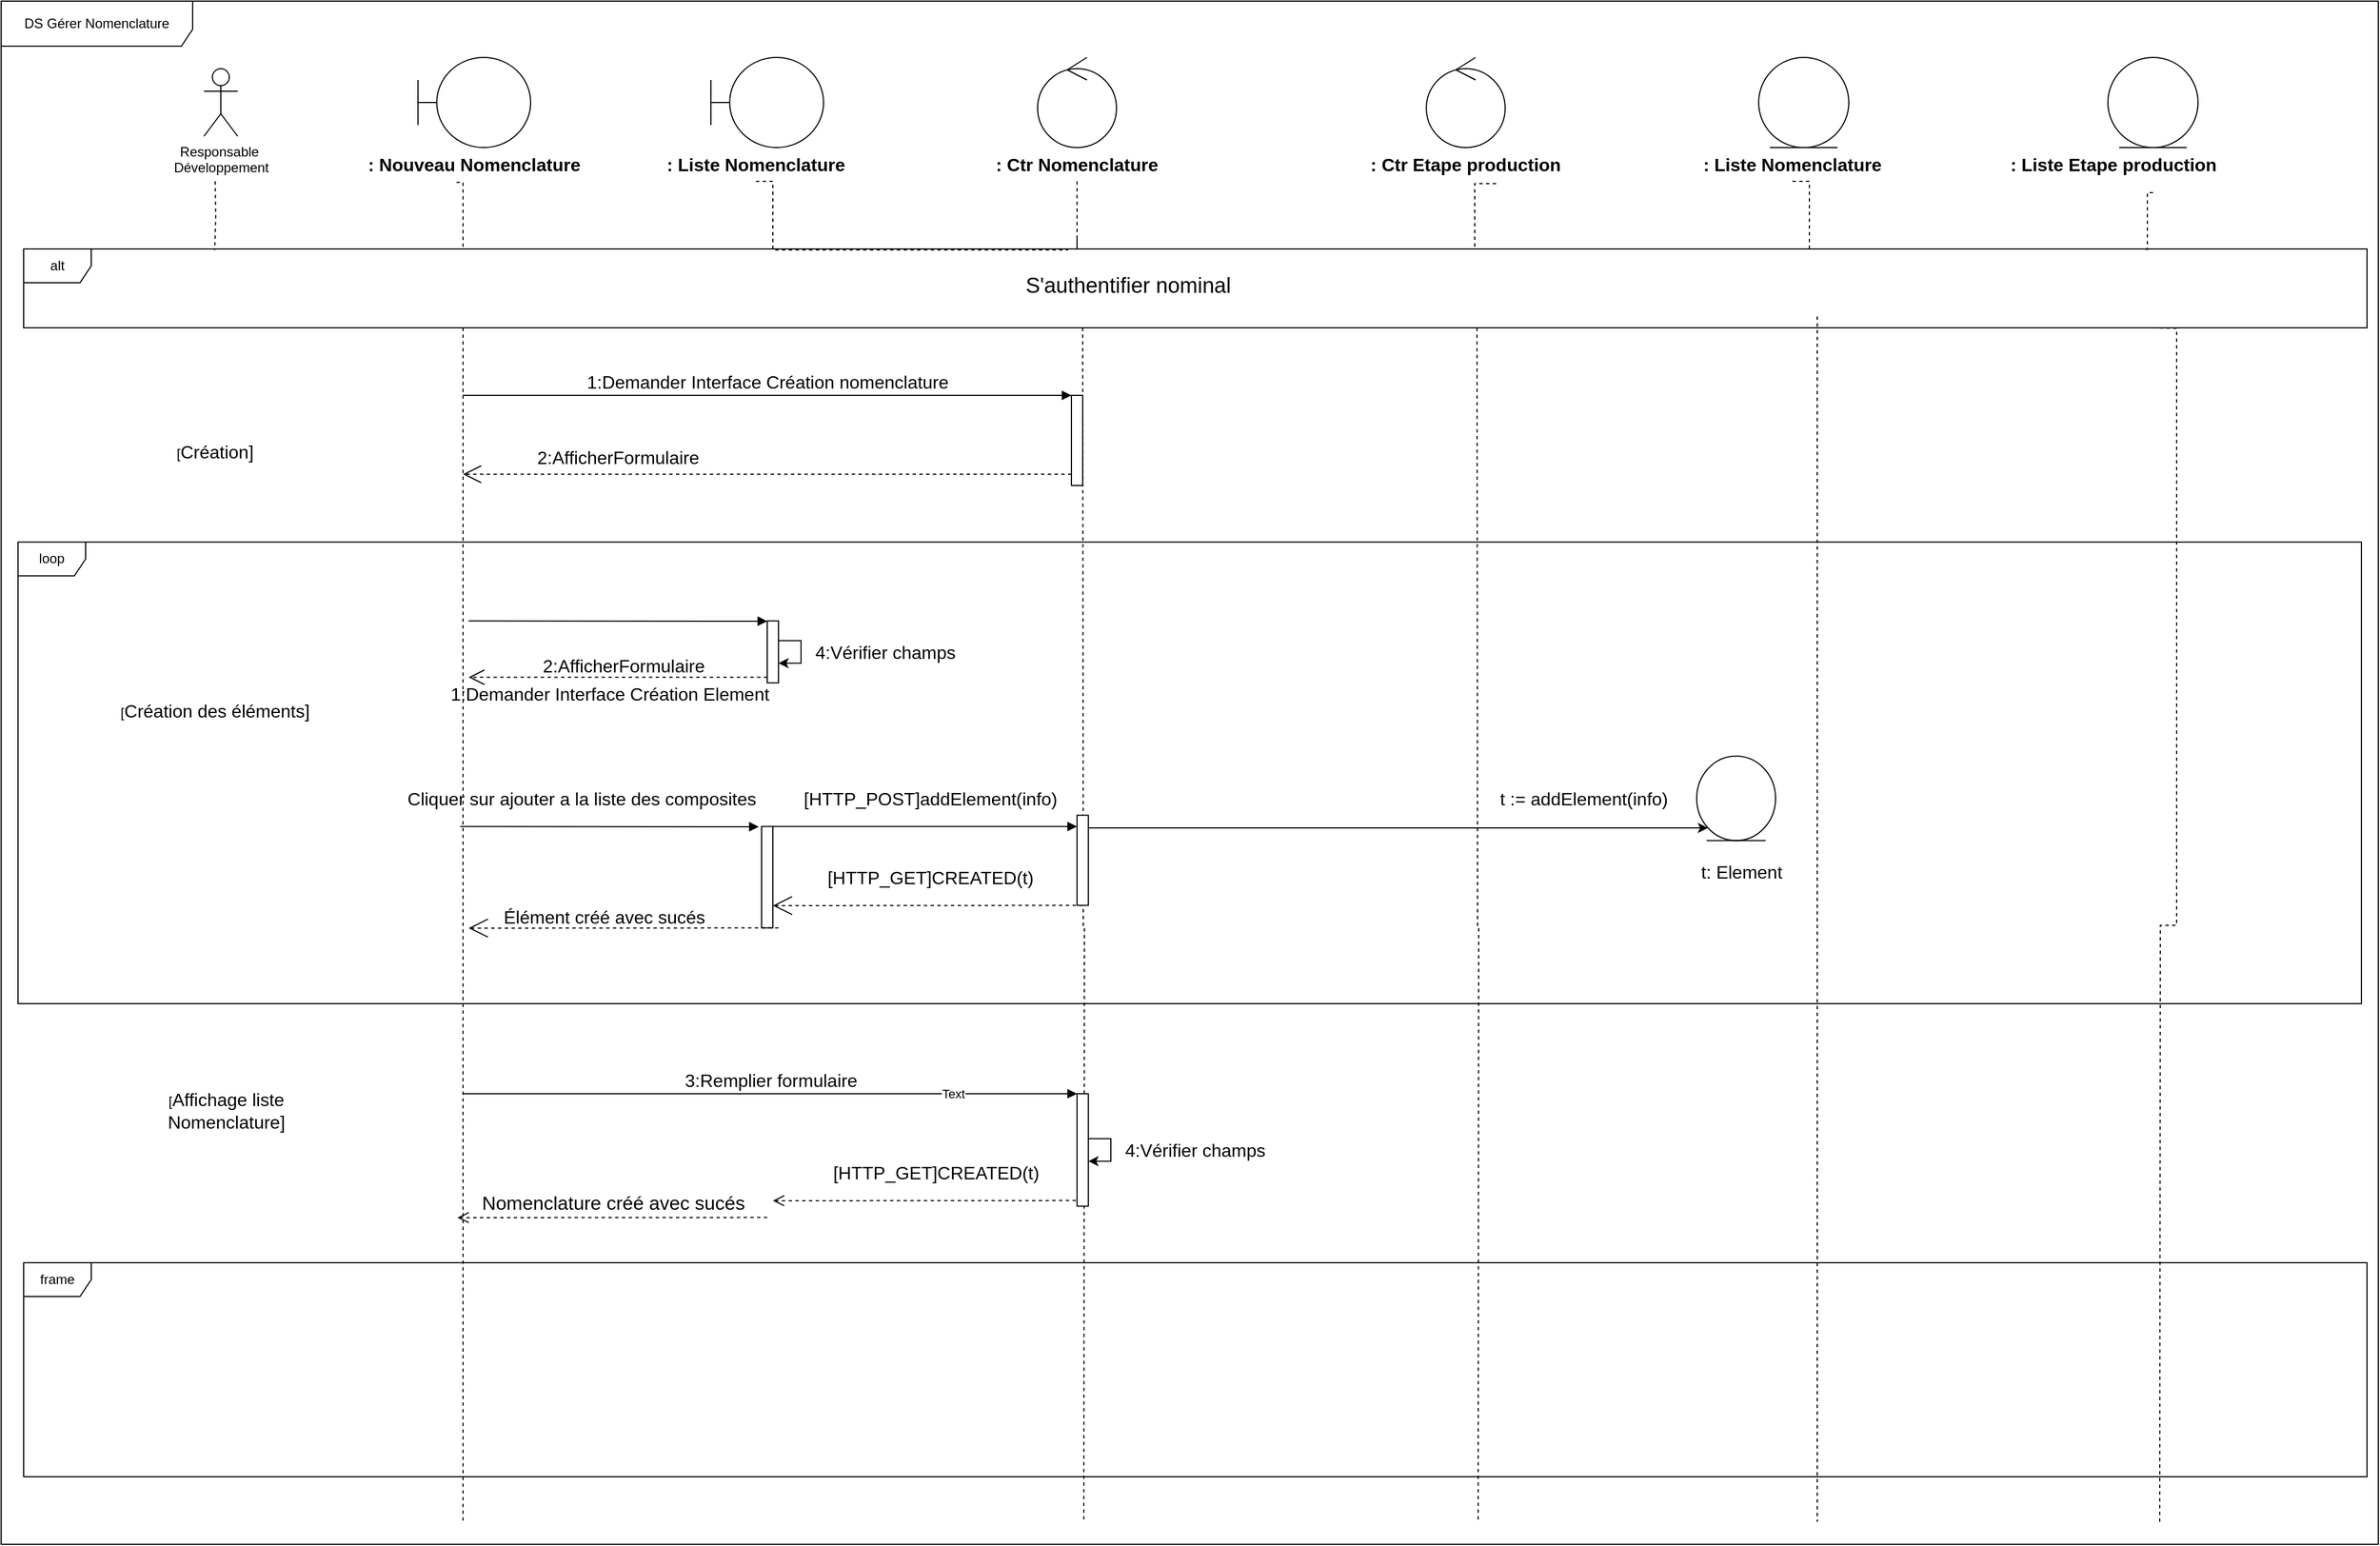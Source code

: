 <mxfile version="21.3.7" type="gitlab">
  <diagram name="Page-1" id="HHhuCHVrDzRqCsU30l4w">
    <mxGraphModel dx="3133" dy="2454" grid="1" gridSize="10" guides="1" tooltips="1" connect="1" arrows="1" fold="1" page="1" pageScale="1" pageWidth="827" pageHeight="1169" math="0" shadow="0">
      <root>
        <mxCell id="0" />
        <mxCell id="1" parent="0" />
        <mxCell id="67tb0t_BVhYQ47Y2KXhV-3" value="Responsable&amp;nbsp;&lt;br&gt;Développement" style="shape=umlActor;verticalLabelPosition=bottom;verticalAlign=top;html=1;outlineConnect=0;" vertex="1" parent="1">
          <mxGeometry x="-300" y="-80" width="30" height="60" as="geometry" />
        </mxCell>
        <mxCell id="67tb0t_BVhYQ47Y2KXhV-4" value="" style="edgeStyle=orthogonalEdgeStyle;rounded=0;orthogonalLoop=1;jettySize=auto;html=1;endArrow=none;endFill=0;dashed=1;exitX=0.421;exitY=1.03;exitDx=0;exitDy=0;exitPerimeter=0;" edge="1" parent="1" source="67tb0t_BVhYQ47Y2KXhV-18">
          <mxGeometry relative="1" as="geometry">
            <Array as="points">
              <mxPoint x="-70" y="21" />
            </Array>
            <mxPoint x="-70" y="80" as="targetPoint" />
          </mxGeometry>
        </mxCell>
        <mxCell id="67tb0t_BVhYQ47Y2KXhV-5" value="" style="shape=umlBoundary;whiteSpace=wrap;html=1;" vertex="1" parent="1">
          <mxGeometry x="-110" y="-90" width="100" height="80" as="geometry" />
        </mxCell>
        <mxCell id="67tb0t_BVhYQ47Y2KXhV-6" style="edgeStyle=orthogonalEdgeStyle;rounded=0;orthogonalLoop=1;jettySize=auto;html=1;entryX=0.454;entryY=0.013;entryDx=0;entryDy=0;entryPerimeter=0;endArrow=none;endFill=0;dashed=1;exitX=0.5;exitY=1;exitDx=0;exitDy=0;" edge="1" parent="1" source="67tb0t_BVhYQ47Y2KXhV-17">
          <mxGeometry relative="1" as="geometry">
            <Array as="points">
              <mxPoint x="205" y="20" />
              <mxPoint x="205" y="81" />
            </Array>
            <mxPoint x="467.08" y="80.91" as="targetPoint" />
          </mxGeometry>
        </mxCell>
        <mxCell id="67tb0t_BVhYQ47Y2KXhV-7" value="" style="shape=umlBoundary;whiteSpace=wrap;html=1;" vertex="1" parent="1">
          <mxGeometry x="150" y="-90" width="100" height="80" as="geometry" />
        </mxCell>
        <mxCell id="67tb0t_BVhYQ47Y2KXhV-14" style="edgeStyle=orthogonalEdgeStyle;rounded=0;orthogonalLoop=1;jettySize=auto;html=1;endArrow=none;endFill=0;dashed=1;exitX=0.5;exitY=1;exitDx=0;exitDy=0;" edge="1" parent="1" source="67tb0t_BVhYQ47Y2KXhV-16">
          <mxGeometry relative="1" as="geometry">
            <mxPoint x="475" y="70" as="targetPoint" />
            <Array as="points">
              <mxPoint x="475" y="80" />
            </Array>
          </mxGeometry>
        </mxCell>
        <mxCell id="67tb0t_BVhYQ47Y2KXhV-15" value="" style="ellipse;shape=umlControl;whiteSpace=wrap;html=1;" vertex="1" parent="1">
          <mxGeometry x="440" y="-90" width="70" height="80" as="geometry" />
        </mxCell>
        <mxCell id="67tb0t_BVhYQ47Y2KXhV-16" value="&lt;span style=&quot;font-size: 16px;&quot;&gt;&lt;b&gt;: Ctr Nomenclature&lt;/b&gt;&lt;/span&gt;" style="text;html=1;strokeColor=none;fillColor=none;align=center;verticalAlign=middle;whiteSpace=wrap;rounded=0;" vertex="1" parent="1">
          <mxGeometry x="400" y="-10" width="150" height="30" as="geometry" />
        </mxCell>
        <mxCell id="67tb0t_BVhYQ47Y2KXhV-17" value="&lt;span style=&quot;font-size: 16px;&quot;&gt;&lt;b&gt;: Liste Nomenclature&lt;/b&gt;&lt;/span&gt;" style="text;html=1;strokeColor=none;fillColor=none;align=center;verticalAlign=middle;whiteSpace=wrap;rounded=0;" vertex="1" parent="1">
          <mxGeometry x="100" y="-10" width="180" height="30" as="geometry" />
        </mxCell>
        <mxCell id="67tb0t_BVhYQ47Y2KXhV-18" value="&lt;span style=&quot;font-size: 16px;&quot;&gt;&lt;b&gt;: Nouveau Nomenclature&lt;/b&gt;&lt;/span&gt;" style="text;html=1;strokeColor=none;fillColor=none;align=center;verticalAlign=middle;whiteSpace=wrap;rounded=0;" vertex="1" parent="1">
          <mxGeometry x="-160" y="-10" width="200" height="30" as="geometry" />
        </mxCell>
        <mxCell id="67tb0t_BVhYQ47Y2KXhV-20" value="&lt;font style=&quot;&quot;&gt;&lt;span style=&quot;font-size: 16px;&quot;&gt;&lt;b&gt;: Ctr Etape production&lt;/b&gt;&lt;/span&gt;&lt;br&gt;&lt;/font&gt;" style="text;html=1;strokeColor=none;fillColor=none;align=center;verticalAlign=middle;whiteSpace=wrap;rounded=0;" vertex="1" parent="1">
          <mxGeometry x="730" y="-10" width="180" height="30" as="geometry" />
        </mxCell>
        <mxCell id="67tb0t_BVhYQ47Y2KXhV-21" style="edgeStyle=orthogonalEdgeStyle;rounded=0;orthogonalLoop=1;jettySize=auto;html=1;entryX=0.895;entryY=0;entryDx=0;entryDy=0;entryPerimeter=0;endArrow=none;endFill=0;dashed=1;exitX=0.65;exitY=1.067;exitDx=0;exitDy=0;exitPerimeter=0;" edge="1" parent="1" source="67tb0t_BVhYQ47Y2KXhV-20">
          <mxGeometry relative="1" as="geometry">
            <mxPoint x="485" y="30" as="sourcePoint" />
            <mxPoint x="1357.9" y="80" as="targetPoint" />
            <Array as="points">
              <mxPoint x="828" y="80" />
            </Array>
          </mxGeometry>
        </mxCell>
        <mxCell id="67tb0t_BVhYQ47Y2KXhV-22" style="edgeStyle=orthogonalEdgeStyle;rounded=0;orthogonalLoop=1;jettySize=auto;html=1;exitX=0.165;exitY=1.029;exitDx=0;exitDy=0;exitPerimeter=0;endArrow=none;endFill=0;dashed=1;" edge="1" parent="1">
          <mxGeometry relative="1" as="geometry">
            <mxPoint x="480" y="150" as="sourcePoint" />
            <mxPoint x="481" y="1210" as="targetPoint" />
          </mxGeometry>
        </mxCell>
        <mxCell id="67tb0t_BVhYQ47Y2KXhV-24" style="edgeStyle=orthogonalEdgeStyle;rounded=0;orthogonalLoop=1;jettySize=auto;html=1;exitX=0.165;exitY=1.029;exitDx=0;exitDy=0;exitPerimeter=0;endArrow=none;endFill=0;dashed=1;" edge="1" parent="1">
          <mxGeometry relative="1" as="geometry">
            <mxPoint x="-70" y="150" as="sourcePoint" />
            <mxPoint x="-70" y="1210" as="targetPoint" />
          </mxGeometry>
        </mxCell>
        <mxCell id="67tb0t_BVhYQ47Y2KXhV-25" value="[&lt;span style=&quot;font-size: 16px;&quot;&gt;Création des éléments&lt;/span&gt;&lt;span style=&quot;font-size: 16px;&quot;&gt;]&lt;/span&gt;" style="text;html=1;strokeColor=none;fillColor=none;align=center;verticalAlign=middle;whiteSpace=wrap;rounded=0;" vertex="1" parent="1">
          <mxGeometry x="-380" y="450.25" width="180" height="80" as="geometry" />
        </mxCell>
        <mxCell id="67tb0t_BVhYQ47Y2KXhV-26" value="[&lt;span style=&quot;font-size: 16px;&quot;&gt;Affichage liste Nomenclature&lt;/span&gt;&lt;span style=&quot;font-size: 16px;&quot;&gt;]&lt;/span&gt;" style="text;html=1;strokeColor=none;fillColor=none;align=center;verticalAlign=middle;whiteSpace=wrap;rounded=0;" vertex="1" parent="1">
          <mxGeometry x="-370" y="805" width="180" height="80" as="geometry" />
        </mxCell>
        <mxCell id="67tb0t_BVhYQ47Y2KXhV-27" style="edgeStyle=orthogonalEdgeStyle;rounded=0;orthogonalLoop=1;jettySize=auto;html=1;exitX=0.165;exitY=1.029;exitDx=0;exitDy=0;exitPerimeter=0;endArrow=none;endFill=0;dashed=1;" edge="1" parent="1">
          <mxGeometry relative="1" as="geometry">
            <mxPoint x="830" y="150" as="sourcePoint" />
            <mxPoint x="831" y="1210" as="targetPoint" />
          </mxGeometry>
        </mxCell>
        <mxCell id="67tb0t_BVhYQ47Y2KXhV-28" style="edgeStyle=elbowEdgeStyle;rounded=0;orthogonalLoop=1;jettySize=auto;html=1;elbow=vertical;curved=0;endSize=14;endArrow=open;endFill=0;dashed=1;" edge="1" parent="1" source="67tb0t_BVhYQ47Y2KXhV-29">
          <mxGeometry relative="1" as="geometry">
            <mxPoint x="-70" y="280" as="targetPoint" />
          </mxGeometry>
        </mxCell>
        <mxCell id="67tb0t_BVhYQ47Y2KXhV-29" value="" style="html=1;points=[];perimeter=orthogonalPerimeter;outlineConnect=0;targetShapes=umlLifeline;portConstraint=eastwest;newEdgeStyle={&quot;edgeStyle&quot;:&quot;elbowEdgeStyle&quot;,&quot;elbow&quot;:&quot;vertical&quot;,&quot;curved&quot;:0,&quot;rounded&quot;:0};" vertex="1" parent="1">
          <mxGeometry x="470" y="210" width="10" height="80" as="geometry" />
        </mxCell>
        <mxCell id="67tb0t_BVhYQ47Y2KXhV-30" value="&lt;font style=&quot;font-size: 16px;&quot;&gt;1:Demander Interface Création nomenclature&lt;/font&gt;" style="html=1;verticalAlign=bottom;startArrow=none;endArrow=block;startSize=8;edgeStyle=elbowEdgeStyle;elbow=vertical;curved=0;rounded=0;startFill=0;" edge="1" parent="1" target="67tb0t_BVhYQ47Y2KXhV-29">
          <mxGeometry relative="1" as="geometry">
            <mxPoint x="-70" y="210" as="sourcePoint" />
          </mxGeometry>
        </mxCell>
        <mxCell id="67tb0t_BVhYQ47Y2KXhV-31" value="&lt;font style=&quot;font-size: 16px;&quot;&gt;2:AfficherFormulaire&amp;nbsp;&lt;/font&gt;" style="text;html=1;strokeColor=none;fillColor=none;align=center;verticalAlign=middle;whiteSpace=wrap;rounded=0;" vertex="1" parent="1">
          <mxGeometry x="-30" y="250" width="200" height="30" as="geometry" />
        </mxCell>
        <mxCell id="67tb0t_BVhYQ47Y2KXhV-56" value="" style="html=1;verticalAlign=bottom;endArrow=open;dashed=1;endSize=8;edgeStyle=elbowEdgeStyle;elbow=vertical;curved=0;rounded=0;" edge="1" parent="1">
          <mxGeometry relative="1" as="geometry">
            <mxPoint x="205" y="924.79" as="targetPoint" />
            <mxPoint x="480" y="924.79" as="sourcePoint" />
          </mxGeometry>
        </mxCell>
        <mxCell id="67tb0t_BVhYQ47Y2KXhV-57" value="&lt;font style=&quot;font-size: 17px;&quot;&gt;Nomenclature créé avec sucés&lt;/font&gt;" style="html=1;verticalAlign=bottom;endArrow=open;dashed=1;endSize=8;edgeStyle=elbowEdgeStyle;elbow=vertical;curved=0;rounded=0;" edge="1" parent="1">
          <mxGeometry relative="1" as="geometry">
            <mxPoint x="-75" y="939.79" as="targetPoint" />
            <mxPoint x="200" y="939.79" as="sourcePoint" />
            <Array as="points" />
          </mxGeometry>
        </mxCell>
        <mxCell id="67tb0t_BVhYQ47Y2KXhV-62" style="edgeStyle=orthogonalEdgeStyle;rounded=0;orthogonalLoop=1;jettySize=auto;html=1;entryX=0.647;entryY=0;entryDx=0;entryDy=0;entryPerimeter=0;endArrow=none;endFill=0;dashed=1;exitX=0.5;exitY=1;exitDx=0;exitDy=0;" edge="1" parent="1" source="67tb0t_BVhYQ47Y2KXhV-64">
          <mxGeometry relative="1" as="geometry">
            <mxPoint x="1306" y="80" as="targetPoint" />
            <Array as="points">
              <mxPoint x="1125" y="80" />
            </Array>
          </mxGeometry>
        </mxCell>
        <mxCell id="67tb0t_BVhYQ47Y2KXhV-64" value="&lt;span style=&quot;font-size: 16px;&quot;&gt;&lt;b&gt;: Liste Nomenclature&lt;/b&gt;&lt;/span&gt;" style="text;html=1;strokeColor=none;fillColor=none;align=center;verticalAlign=middle;whiteSpace=wrap;rounded=0;" vertex="1" parent="1">
          <mxGeometry x="1020" y="-10" width="180" height="30" as="geometry" />
        </mxCell>
        <mxCell id="67tb0t_BVhYQ47Y2KXhV-65" style="edgeStyle=orthogonalEdgeStyle;rounded=0;orthogonalLoop=1;jettySize=auto;html=1;endArrow=none;endFill=0;dashed=1;" edge="1" parent="1">
          <mxGeometry relative="1" as="geometry">
            <mxPoint x="1132" y="140" as="sourcePoint" />
            <mxPoint x="1132" y="1210" as="targetPoint" />
          </mxGeometry>
        </mxCell>
        <mxCell id="67tb0t_BVhYQ47Y2KXhV-70" style="edgeStyle=orthogonalEdgeStyle;rounded=0;orthogonalLoop=1;jettySize=auto;html=1;entryX=0.926;entryY=0.005;entryDx=0;entryDy=0;entryPerimeter=0;endArrow=none;endFill=0;dashed=1;exitX=0.667;exitY=1.333;exitDx=0;exitDy=0;exitPerimeter=0;" edge="1" parent="1" source="67tb0t_BVhYQ47Y2KXhV-72">
          <mxGeometry relative="1" as="geometry">
            <mxPoint x="1420.52" y="80.35" as="targetPoint" />
            <Array as="points">
              <mxPoint x="1425" y="30" />
              <mxPoint x="1425" y="80" />
            </Array>
          </mxGeometry>
        </mxCell>
        <mxCell id="67tb0t_BVhYQ47Y2KXhV-72" value="&lt;span style=&quot;font-size: 16px;&quot;&gt;&lt;b&gt;: Liste Etape production&lt;/b&gt;&lt;/span&gt;" style="text;html=1;strokeColor=none;fillColor=none;align=center;verticalAlign=middle;whiteSpace=wrap;rounded=0;" vertex="1" parent="1">
          <mxGeometry x="1290" y="-10" width="210" height="30" as="geometry" />
        </mxCell>
        <mxCell id="67tb0t_BVhYQ47Y2KXhV-73" style="edgeStyle=orthogonalEdgeStyle;rounded=0;orthogonalLoop=1;jettySize=auto;html=1;exitX=0.165;exitY=1.029;exitDx=0;exitDy=0;exitPerimeter=0;endArrow=none;endFill=0;dashed=1;" edge="1" parent="1">
          <mxGeometry relative="1" as="geometry">
            <mxPoint x="1430" y="150" as="sourcePoint" />
            <mxPoint x="1436" y="1210" as="targetPoint" />
          </mxGeometry>
        </mxCell>
        <mxCell id="67tb0t_BVhYQ47Y2KXhV-76" value="" style="ellipse;shape=umlEntity;whiteSpace=wrap;html=1;" vertex="1" parent="1">
          <mxGeometry x="1390" y="-90" width="80" height="80" as="geometry" />
        </mxCell>
        <mxCell id="67tb0t_BVhYQ47Y2KXhV-78" value="" style="ellipse;shape=umlEntity;whiteSpace=wrap;html=1;" vertex="1" parent="1">
          <mxGeometry x="1080" y="-90" width="80" height="80" as="geometry" />
        </mxCell>
        <mxCell id="67tb0t_BVhYQ47Y2KXhV-79" value="" style="ellipse;shape=umlControl;whiteSpace=wrap;html=1;" vertex="1" parent="1">
          <mxGeometry x="785" y="-90" width="70" height="80" as="geometry" />
        </mxCell>
        <mxCell id="67tb0t_BVhYQ47Y2KXhV-82" style="edgeStyle=orthogonalEdgeStyle;rounded=0;orthogonalLoop=1;jettySize=auto;html=1;entryX=0.079;entryY=0.015;entryDx=0;entryDy=0;entryPerimeter=0;endArrow=none;endFill=0;dashed=1;" edge="1" parent="1">
          <mxGeometry relative="1" as="geometry">
            <mxPoint x="-290.42" y="81.05" as="targetPoint" />
            <Array as="points" />
            <mxPoint x="-290" y="20" as="sourcePoint" />
          </mxGeometry>
        </mxCell>
        <mxCell id="67tb0t_BVhYQ47Y2KXhV-91" value="DS Gérer Nomenclature" style="shape=umlFrame;whiteSpace=wrap;html=1;pointerEvents=0;width=170;height=40;" vertex="1" parent="1">
          <mxGeometry x="-480" y="-140" width="2110" height="1370" as="geometry" />
        </mxCell>
        <mxCell id="67tb0t_BVhYQ47Y2KXhV-92" value="alt" style="shape=umlFrame;whiteSpace=wrap;html=1;pointerEvents=0;" vertex="1" parent="1">
          <mxGeometry x="-460" y="80" width="2080" height="70" as="geometry" />
        </mxCell>
        <mxCell id="67tb0t_BVhYQ47Y2KXhV-93" value="loop" style="shape=umlFrame;whiteSpace=wrap;html=1;pointerEvents=0;" vertex="1" parent="1">
          <mxGeometry x="-465" y="340.25" width="2080" height="409.75" as="geometry" />
        </mxCell>
        <mxCell id="67tb0t_BVhYQ47Y2KXhV-94" value="frame" style="shape=umlFrame;whiteSpace=wrap;html=1;pointerEvents=0;" vertex="1" parent="1">
          <mxGeometry x="-460" y="980" width="2080" height="190" as="geometry" />
        </mxCell>
        <mxCell id="67tb0t_BVhYQ47Y2KXhV-95" value="&lt;font style=&quot;font-size: 19px;&quot;&gt;S&#39;authentifier nominal&lt;/font&gt;" style="text;html=1;align=center;verticalAlign=middle;resizable=0;points=[];autosize=1;strokeColor=none;fillColor=none;" vertex="1" parent="1">
          <mxGeometry x="415" y="93" width="210" height="40" as="geometry" />
        </mxCell>
        <mxCell id="67tb0t_BVhYQ47Y2KXhV-99" value="" style="html=1;verticalAlign=bottom;endArrow=block;edgeStyle=elbowEdgeStyle;elbow=vertical;curved=0;rounded=0;" edge="1" target="67tb0t_BVhYQ47Y2KXhV-98" parent="1">
          <mxGeometry relative="1" as="geometry">
            <mxPoint x="-65" y="410.25" as="sourcePoint" />
          </mxGeometry>
        </mxCell>
        <mxCell id="67tb0t_BVhYQ47Y2KXhV-103" value="&lt;font style=&quot;font-size: 16px;&quot;&gt;1:Demander Interface Création Element&lt;/font&gt;" style="text;html=1;align=center;verticalAlign=middle;resizable=0;points=[];autosize=1;strokeColor=none;fillColor=none;" vertex="1" parent="1">
          <mxGeometry x="-95" y="460" width="310" height="30" as="geometry" />
        </mxCell>
        <mxCell id="67tb0t_BVhYQ47Y2KXhV-108" value="" style="html=1;points=[];perimeter=orthogonalPerimeter;outlineConnect=0;targetShapes=umlLifeline;portConstraint=eastwest;newEdgeStyle={&quot;edgeStyle&quot;:&quot;elbowEdgeStyle&quot;,&quot;elbow&quot;:&quot;vertical&quot;,&quot;curved&quot;:0,&quot;rounded&quot;:0};" vertex="1" parent="1">
          <mxGeometry x="195" y="592.75" width="10" height="90" as="geometry" />
        </mxCell>
        <mxCell id="67tb0t_BVhYQ47Y2KXhV-110" value="&lt;font style=&quot;font-size: 16px;&quot;&gt;Cliquer sur ajouter a la liste des composites&lt;/font&gt;" style="text;html=1;align=center;verticalAlign=middle;resizable=0;points=[];autosize=1;strokeColor=none;fillColor=none;" vertex="1" parent="1">
          <mxGeometry x="-130" y="552.75" width="330" height="30" as="geometry" />
        </mxCell>
        <mxCell id="67tb0t_BVhYQ47Y2KXhV-111" value="" style="html=1;verticalAlign=bottom;endArrow=block;edgeStyle=elbowEdgeStyle;elbow=vertical;curved=0;rounded=0;" edge="1" parent="1">
          <mxGeometry relative="1" as="geometry">
            <mxPoint x="-72.5" y="592.75" as="sourcePoint" />
            <mxPoint x="192.5" y="593" as="targetPoint" />
          </mxGeometry>
        </mxCell>
        <mxCell id="67tb0t_BVhYQ47Y2KXhV-117" value="" style="endArrow=open;endSize=12;dashed=1;html=1;rounded=0;" edge="1" parent="1" source="67tb0t_BVhYQ47Y2KXhV-98">
          <mxGeometry x="-0.008" y="-17" width="160" relative="1" as="geometry">
            <mxPoint x="625" y="310.25" as="sourcePoint" />
            <mxPoint x="-65" y="460.25" as="targetPoint" />
            <mxPoint y="-1" as="offset" />
          </mxGeometry>
        </mxCell>
        <mxCell id="67tb0t_BVhYQ47Y2KXhV-124" value="&lt;font style=&quot;font-size: 16px;&quot;&gt;2:AfficherFormulaire&amp;nbsp;&lt;/font&gt;" style="text;html=1;strokeColor=none;fillColor=none;align=center;verticalAlign=middle;whiteSpace=wrap;rounded=0;" vertex="1" parent="1">
          <mxGeometry x="-25" y="435.25" width="200" height="30" as="geometry" />
        </mxCell>
        <mxCell id="67tb0t_BVhYQ47Y2KXhV-125" style="edgeStyle=elbowEdgeStyle;rounded=0;orthogonalLoop=1;jettySize=auto;html=1;elbow=vertical;curved=0;" edge="1" parent="1" source="67tb0t_BVhYQ47Y2KXhV-98" target="67tb0t_BVhYQ47Y2KXhV-98">
          <mxGeometry relative="1" as="geometry" />
        </mxCell>
        <mxCell id="67tb0t_BVhYQ47Y2KXhV-126" value="&lt;font style=&quot;font-size: 16px;&quot;&gt;4:Vérifier champs&lt;/font&gt;" style="text;html=1;strokeColor=none;fillColor=none;align=center;verticalAlign=middle;whiteSpace=wrap;rounded=0;" vertex="1" parent="1">
          <mxGeometry x="235" y="422.75" width="140" height="30" as="geometry" />
        </mxCell>
        <mxCell id="67tb0t_BVhYQ47Y2KXhV-127" value="[&lt;span style=&quot;font-size: 16px;&quot;&gt;Création&lt;/span&gt;&lt;span style=&quot;font-size: 16px;&quot;&gt;]&lt;/span&gt;" style="text;html=1;strokeColor=none;fillColor=none;align=center;verticalAlign=middle;whiteSpace=wrap;rounded=0;" vertex="1" parent="1">
          <mxGeometry x="-380" y="220" width="180" height="80" as="geometry" />
        </mxCell>
        <mxCell id="67tb0t_BVhYQ47Y2KXhV-145" style="edgeStyle=elbowEdgeStyle;rounded=0;orthogonalLoop=1;jettySize=auto;html=1;elbow=vertical;curved=0;" edge="1" parent="1" source="67tb0t_BVhYQ47Y2KXhV-130" target="67tb0t_BVhYQ47Y2KXhV-141">
          <mxGeometry relative="1" as="geometry" />
        </mxCell>
        <mxCell id="67tb0t_BVhYQ47Y2KXhV-151" style="edgeStyle=elbowEdgeStyle;rounded=0;orthogonalLoop=1;jettySize=auto;html=1;elbow=vertical;curved=0;endArrow=open;endFill=0;dashed=1;startSize=12;endSize=15;" edge="1" parent="1" source="67tb0t_BVhYQ47Y2KXhV-130">
          <mxGeometry relative="1" as="geometry">
            <mxPoint x="205" y="662.75" as="targetPoint" />
          </mxGeometry>
        </mxCell>
        <mxCell id="67tb0t_BVhYQ47Y2KXhV-130" value="" style="html=1;points=[];perimeter=orthogonalPerimeter;outlineConnect=0;targetShapes=umlLifeline;portConstraint=eastwest;newEdgeStyle={&quot;edgeStyle&quot;:&quot;elbowEdgeStyle&quot;,&quot;elbow&quot;:&quot;vertical&quot;,&quot;curved&quot;:0,&quot;rounded&quot;:0};" vertex="1" parent="1">
          <mxGeometry x="475" y="582.75" width="10" height="80" as="geometry" />
        </mxCell>
        <mxCell id="67tb0t_BVhYQ47Y2KXhV-131" value="" style="html=1;verticalAlign=bottom;endArrow=block;edgeStyle=elbowEdgeStyle;elbow=vertical;curved=0;rounded=0;" edge="1" target="67tb0t_BVhYQ47Y2KXhV-130" parent="1">
          <mxGeometry relative="1" as="geometry">
            <mxPoint x="205" y="602.75" as="sourcePoint" />
            <Array as="points">
              <mxPoint x="445" y="592.75" />
            </Array>
          </mxGeometry>
        </mxCell>
        <mxCell id="67tb0t_BVhYQ47Y2KXhV-134" value="&lt;font style=&quot;font-size: 16px;&quot;&gt;[HTTP_POST]addElement(info)&lt;/font&gt;" style="text;html=1;strokeColor=none;fillColor=none;align=center;verticalAlign=middle;whiteSpace=wrap;rounded=0;" vertex="1" parent="1">
          <mxGeometry x="275" y="552.75" width="140" height="30" as="geometry" />
        </mxCell>
        <mxCell id="67tb0t_BVhYQ47Y2KXhV-141" value="" style="ellipse;shape=umlEntity;whiteSpace=wrap;html=1;" vertex="1" parent="1">
          <mxGeometry x="1025" y="530.25" width="70" height="75" as="geometry" />
        </mxCell>
        <mxCell id="67tb0t_BVhYQ47Y2KXhV-142" value="&lt;font style=&quot;font-size: 16px;&quot;&gt;t: Element&lt;/font&gt;" style="text;html=1;strokeColor=none;fillColor=none;align=center;verticalAlign=middle;whiteSpace=wrap;rounded=0;" vertex="1" parent="1">
          <mxGeometry x="995" y="617.75" width="140" height="30" as="geometry" />
        </mxCell>
        <mxCell id="67tb0t_BVhYQ47Y2KXhV-98" value="" style="html=1;points=[];perimeter=orthogonalPerimeter;outlineConnect=0;targetShapes=umlLifeline;portConstraint=eastwest;newEdgeStyle={&quot;edgeStyle&quot;:&quot;elbowEdgeStyle&quot;,&quot;elbow&quot;:&quot;vertical&quot;,&quot;curved&quot;:0,&quot;rounded&quot;:0};" vertex="1" parent="1">
          <mxGeometry x="200" y="410.25" width="10" height="55" as="geometry" />
        </mxCell>
        <mxCell id="67tb0t_BVhYQ47Y2KXhV-146" value="&lt;font style=&quot;font-size: 16px;&quot;&gt;t := addElement(info)&lt;/font&gt;" style="text;html=1;strokeColor=none;fillColor=none;align=center;verticalAlign=middle;whiteSpace=wrap;rounded=0;" vertex="1" parent="1">
          <mxGeometry x="835" y="552.75" width="180" height="30" as="geometry" />
        </mxCell>
        <mxCell id="67tb0t_BVhYQ47Y2KXhV-153" style="edgeStyle=elbowEdgeStyle;rounded=0;orthogonalLoop=1;jettySize=auto;html=1;elbow=vertical;curved=0;endArrow=open;endFill=0;dashed=1;startSize=12;endSize=15;" edge="1" parent="1">
          <mxGeometry relative="1" as="geometry">
            <mxPoint x="-65" y="682.75" as="targetPoint" />
            <mxPoint x="210" y="682.75" as="sourcePoint" />
          </mxGeometry>
        </mxCell>
        <mxCell id="67tb0t_BVhYQ47Y2KXhV-154" value="&lt;font style=&quot;font-size: 16px;&quot;&gt;[HTTP_GET]CREATED(t)&lt;/font&gt;" style="text;html=1;strokeColor=none;fillColor=none;align=center;verticalAlign=middle;whiteSpace=wrap;rounded=0;" vertex="1" parent="1">
          <mxGeometry x="275" y="622.75" width="140" height="30" as="geometry" />
        </mxCell>
        <mxCell id="67tb0t_BVhYQ47Y2KXhV-157" value="&lt;font style=&quot;font-size: 16px;&quot;&gt;Élément créé avec sucés&lt;/font&gt;" style="text;html=1;align=center;verticalAlign=middle;resizable=0;points=[];autosize=1;strokeColor=none;fillColor=none;" vertex="1" parent="1">
          <mxGeometry x="-45" y="657.75" width="200" height="30" as="geometry" />
        </mxCell>
        <mxCell id="67tb0t_BVhYQ47Y2KXhV-168" value="" style="html=1;points=[];perimeter=orthogonalPerimeter;outlineConnect=0;targetShapes=umlLifeline;portConstraint=eastwest;newEdgeStyle={&quot;edgeStyle&quot;:&quot;elbowEdgeStyle&quot;,&quot;elbow&quot;:&quot;vertical&quot;,&quot;curved&quot;:0,&quot;rounded&quot;:0};" vertex="1" parent="1">
          <mxGeometry x="475" y="830" width="10" height="99.79" as="geometry" />
        </mxCell>
        <mxCell id="67tb0t_BVhYQ47Y2KXhV-169" value="&lt;font style=&quot;font-size: 16px;&quot;&gt;3:Remplier formulaire&lt;/font&gt;" style="html=1;verticalAlign=bottom;startArrow=none;endArrow=block;startSize=8;edgeStyle=elbowEdgeStyle;elbow=vertical;curved=0;rounded=0;startFill=0;" edge="1" parent="1" target="67tb0t_BVhYQ47Y2KXhV-168">
          <mxGeometry relative="1" as="geometry">
            <mxPoint x="-70" y="830" as="sourcePoint" />
          </mxGeometry>
        </mxCell>
        <mxCell id="67tb0t_BVhYQ47Y2KXhV-239" value="Text" style="edgeLabel;html=1;align=center;verticalAlign=middle;resizable=0;points=[];" vertex="1" connectable="0" parent="67tb0t_BVhYQ47Y2KXhV-169">
          <mxGeometry x="0.594" relative="1" as="geometry">
            <mxPoint as="offset" />
          </mxGeometry>
        </mxCell>
        <mxCell id="67tb0t_BVhYQ47Y2KXhV-170" style="edgeStyle=elbowEdgeStyle;rounded=0;orthogonalLoop=1;jettySize=auto;html=1;elbow=vertical;curved=0;" edge="1" parent="1" source="67tb0t_BVhYQ47Y2KXhV-168" target="67tb0t_BVhYQ47Y2KXhV-168">
          <mxGeometry relative="1" as="geometry" />
        </mxCell>
        <mxCell id="67tb0t_BVhYQ47Y2KXhV-171" value="&lt;font style=&quot;font-size: 16px;&quot;&gt;4:Vérifier champs&lt;/font&gt;" style="text;html=1;strokeColor=none;fillColor=none;align=center;verticalAlign=middle;whiteSpace=wrap;rounded=0;" vertex="1" parent="1">
          <mxGeometry x="510" y="864.9" width="140" height="30" as="geometry" />
        </mxCell>
        <mxCell id="67tb0t_BVhYQ47Y2KXhV-238" value="&lt;font style=&quot;font-size: 16px;&quot;&gt;[HTTP_GET]CREATED(t)&lt;/font&gt;" style="text;html=1;strokeColor=none;fillColor=none;align=center;verticalAlign=middle;whiteSpace=wrap;rounded=0;" vertex="1" parent="1">
          <mxGeometry x="280" y="885" width="140" height="30" as="geometry" />
        </mxCell>
      </root>
    </mxGraphModel>
  </diagram>
</mxfile>
